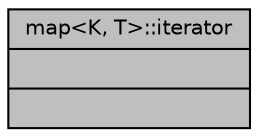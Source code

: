 digraph "map&lt;K, T&gt;::iterator"
{
 // INTERACTIVE_SVG=YES
  bgcolor="transparent";
  edge [fontname="Helvetica",fontsize="10",labelfontname="Helvetica",labelfontsize="10"];
  node [fontname="Helvetica",fontsize="10",shape=record];
  Node1 [label="{map\<K, T\>::iterator\n||}",height=0.2,width=0.4,color="black", fillcolor="grey75", style="filled", fontcolor="black"];
}
